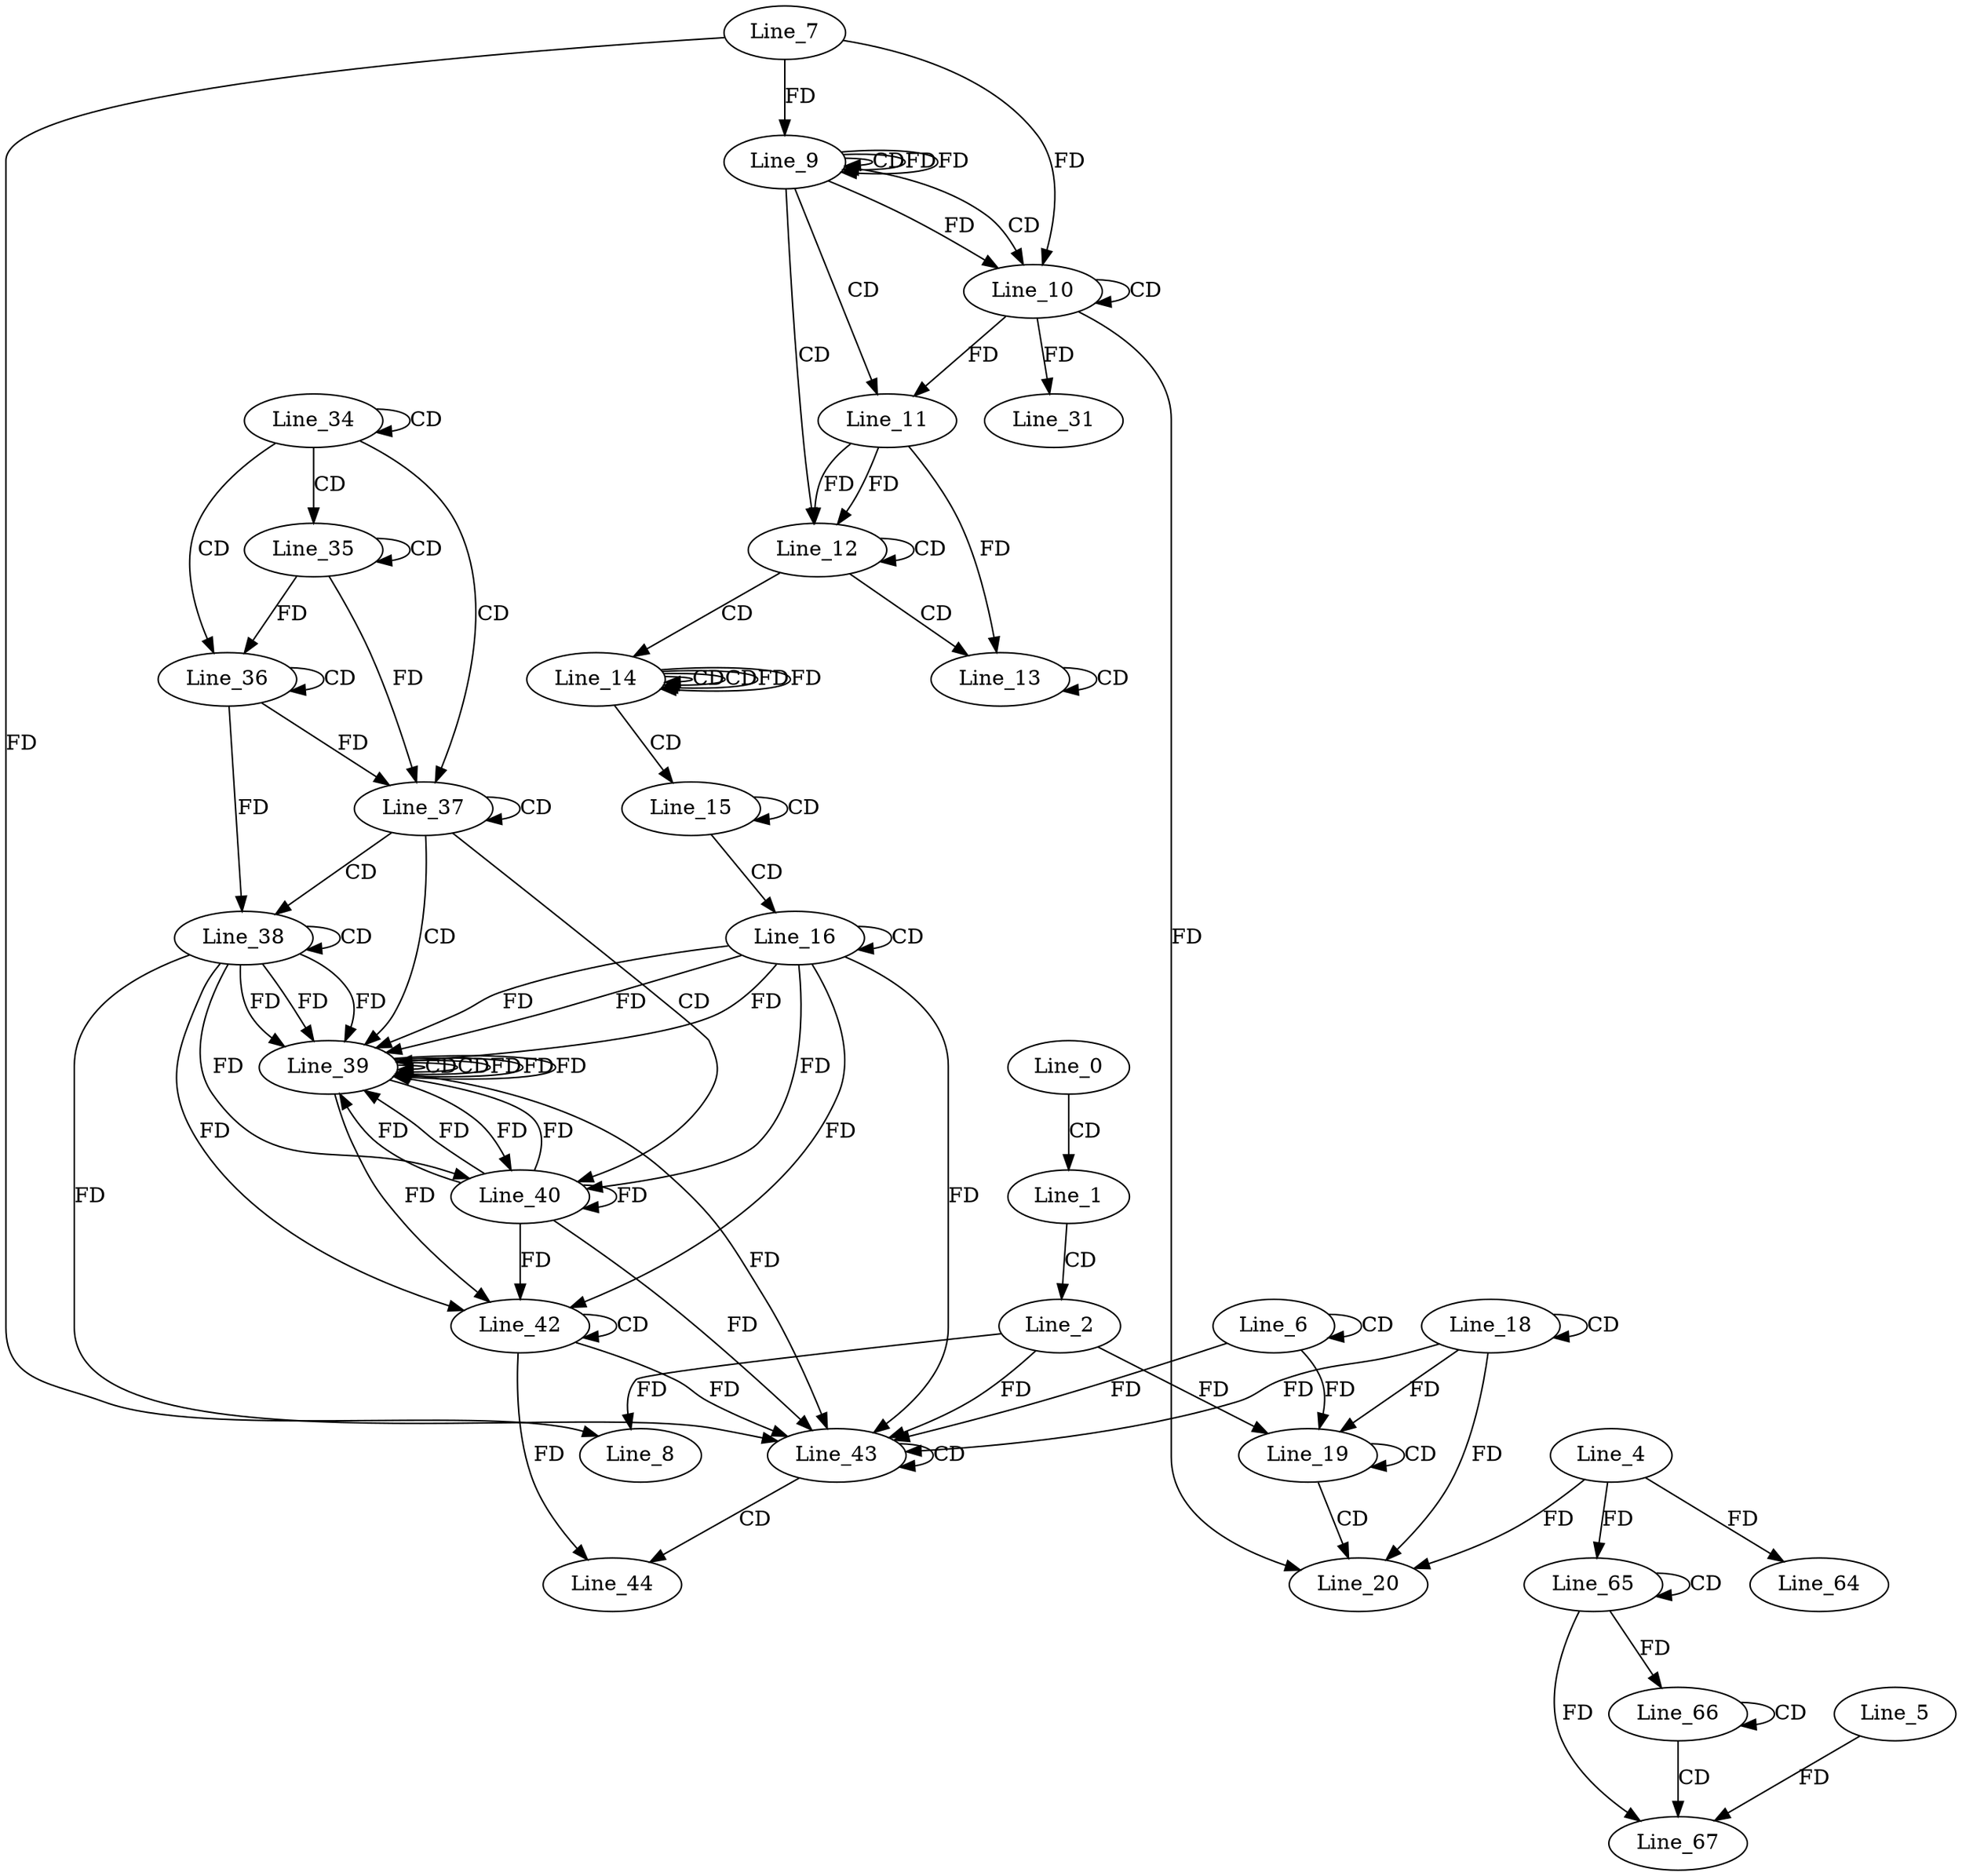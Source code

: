 digraph G {
  Line_0;
  Line_1;
  Line_2;
  Line_6;
  Line_6;
  Line_7;
  Line_8;
  Line_9;
  Line_9;
  Line_9;
  Line_9;
  Line_10;
  Line_10;
  Line_11;
  Line_11;
  Line_12;
  Line_12;
  Line_13;
  Line_13;
  Line_14;
  Line_14;
  Line_14;
  Line_15;
  Line_15;
  Line_16;
  Line_16;
  Line_18;
  Line_18;
  Line_19;
  Line_19;
  Line_19;
  Line_19;
  Line_20;
  Line_4;
  Line_31;
  Line_34;
  Line_34;
  Line_35;
  Line_35;
  Line_36;
  Line_36;
  Line_37;
  Line_37;
  Line_37;
  Line_37;
  Line_38;
  Line_38;
  Line_38;
  Line_39;
  Line_39;
  Line_39;
  Line_39;
  Line_40;
  Line_40;
  Line_42;
  Line_42;
  Line_43;
  Line_43;
  Line_43;
  Line_43;
  Line_44;
  Line_64;
  Line_65;
  Line_65;
  Line_65;
  Line_66;
  Line_66;
  Line_67;
  Line_5;
  Line_67;
  Line_0 -> Line_1 [ label="CD" ];
  Line_1 -> Line_2 [ label="CD" ];
  Line_6 -> Line_6 [ label="CD" ];
  Line_7 -> Line_8 [ label="FD" ];
  Line_2 -> Line_8 [ label="FD" ];
  Line_9 -> Line_9 [ label="CD" ];
  Line_7 -> Line_9 [ label="FD" ];
  Line_9 -> Line_9 [ label="FD" ];
  Line_9 -> Line_10 [ label="CD" ];
  Line_10 -> Line_10 [ label="CD" ];
  Line_7 -> Line_10 [ label="FD" ];
  Line_9 -> Line_10 [ label="FD" ];
  Line_9 -> Line_11 [ label="CD" ];
  Line_10 -> Line_11 [ label="FD" ];
  Line_9 -> Line_12 [ label="CD" ];
  Line_11 -> Line_12 [ label="FD" ];
  Line_12 -> Line_12 [ label="CD" ];
  Line_11 -> Line_12 [ label="FD" ];
  Line_12 -> Line_13 [ label="CD" ];
  Line_13 -> Line_13 [ label="CD" ];
  Line_11 -> Line_13 [ label="FD" ];
  Line_12 -> Line_14 [ label="CD" ];
  Line_14 -> Line_14 [ label="CD" ];
  Line_14 -> Line_14 [ label="CD" ];
  Line_14 -> Line_14 [ label="FD" ];
  Line_14 -> Line_15 [ label="CD" ];
  Line_15 -> Line_15 [ label="CD" ];
  Line_15 -> Line_16 [ label="CD" ];
  Line_16 -> Line_16 [ label="CD" ];
  Line_18 -> Line_18 [ label="CD" ];
  Line_2 -> Line_19 [ label="FD" ];
  Line_18 -> Line_19 [ label="FD" ];
  Line_19 -> Line_19 [ label="CD" ];
  Line_6 -> Line_19 [ label="FD" ];
  Line_19 -> Line_20 [ label="CD" ];
  Line_4 -> Line_20 [ label="FD" ];
  Line_18 -> Line_20 [ label="FD" ];
  Line_10 -> Line_20 [ label="FD" ];
  Line_10 -> Line_31 [ label="FD" ];
  Line_34 -> Line_34 [ label="CD" ];
  Line_34 -> Line_35 [ label="CD" ];
  Line_35 -> Line_35 [ label="CD" ];
  Line_34 -> Line_36 [ label="CD" ];
  Line_36 -> Line_36 [ label="CD" ];
  Line_35 -> Line_36 [ label="FD" ];
  Line_34 -> Line_37 [ label="CD" ];
  Line_37 -> Line_37 [ label="CD" ];
  Line_35 -> Line_37 [ label="FD" ];
  Line_36 -> Line_37 [ label="FD" ];
  Line_37 -> Line_38 [ label="CD" ];
  Line_38 -> Line_38 [ label="CD" ];
  Line_36 -> Line_38 [ label="FD" ];
  Line_37 -> Line_39 [ label="CD" ];
  Line_38 -> Line_39 [ label="FD" ];
  Line_16 -> Line_39 [ label="FD" ];
  Line_39 -> Line_39 [ label="CD" ];
  Line_38 -> Line_39 [ label="FD" ];
  Line_16 -> Line_39 [ label="FD" ];
  Line_39 -> Line_39 [ label="CD" ];
  Line_38 -> Line_39 [ label="FD" ];
  Line_39 -> Line_39 [ label="FD" ];
  Line_16 -> Line_39 [ label="FD" ];
  Line_37 -> Line_40 [ label="CD" ];
  Line_38 -> Line_40 [ label="FD" ];
  Line_39 -> Line_40 [ label="FD" ];
  Line_40 -> Line_40 [ label="FD" ];
  Line_16 -> Line_40 [ label="FD" ];
  Line_42 -> Line_42 [ label="CD" ];
  Line_38 -> Line_42 [ label="FD" ];
  Line_39 -> Line_42 [ label="FD" ];
  Line_40 -> Line_42 [ label="FD" ];
  Line_16 -> Line_42 [ label="FD" ];
  Line_2 -> Line_43 [ label="FD" ];
  Line_42 -> Line_43 [ label="FD" ];
  Line_18 -> Line_43 [ label="FD" ];
  Line_43 -> Line_43 [ label="CD" ];
  Line_6 -> Line_43 [ label="FD" ];
  Line_38 -> Line_43 [ label="FD" ];
  Line_39 -> Line_43 [ label="FD" ];
  Line_40 -> Line_43 [ label="FD" ];
  Line_16 -> Line_43 [ label="FD" ];
  Line_43 -> Line_44 [ label="CD" ];
  Line_42 -> Line_44 [ label="FD" ];
  Line_4 -> Line_64 [ label="FD" ];
  Line_65 -> Line_65 [ label="CD" ];
  Line_4 -> Line_65 [ label="FD" ];
  Line_66 -> Line_66 [ label="CD" ];
  Line_65 -> Line_66 [ label="FD" ];
  Line_66 -> Line_67 [ label="CD" ];
  Line_5 -> Line_67 [ label="FD" ];
  Line_65 -> Line_67 [ label="FD" ];
  Line_9 -> Line_9 [ label="FD" ];
  Line_14 -> Line_14 [ label="FD" ];
  Line_39 -> Line_39 [ label="FD" ];
  Line_40 -> Line_39 [ label="FD" ];
  Line_39 -> Line_39 [ label="FD" ];
  Line_40 -> Line_39 [ label="FD" ];
  Line_40 -> Line_39 [ label="FD" ];
}
